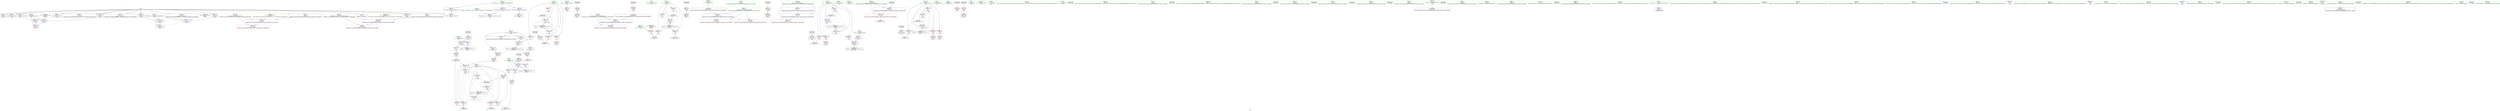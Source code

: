 digraph "SVFG" {
	label="SVFG";

	Node0x55c42bdc6a50 [shape=record,color=grey,label="{NodeID: 0\nNullPtr}"];
	Node0x55c42bdc6a50 -> Node0x55c42bde8120[style=solid];
	Node0x55c42bdc6a50 -> Node0x55c42bde8220[style=solid];
	Node0x55c42bdc6a50 -> Node0x55c42bde82f0[style=solid];
	Node0x55c42bdc6a50 -> Node0x55c42bde83c0[style=solid];
	Node0x55c42bdc6a50 -> Node0x55c42bde8490[style=solid];
	Node0x55c42bdc6a50 -> Node0x55c42bde8560[style=solid];
	Node0x55c42bdc6a50 -> Node0x55c42bde8630[style=solid];
	Node0x55c42bdc6a50 -> Node0x55c42bde8700[style=solid];
	Node0x55c42bdc6a50 -> Node0x55c42bde87d0[style=solid];
	Node0x55c42bdc6a50 -> Node0x55c42bde88a0[style=solid];
	Node0x55c42bdc6a50 -> Node0x55c42bde8970[style=solid];
	Node0x55c42bdc6a50 -> Node0x55c42bde8a40[style=solid];
	Node0x55c42bdc6a50 -> Node0x55c42bde8b10[style=solid];
	Node0x55c42bdc6a50 -> Node0x55c42bde8be0[style=solid];
	Node0x55c42bdc6a50 -> Node0x55c42bdedc40[style=solid];
	Node0x55c42bde64a0 [shape=record,color=red,label="{NodeID: 111\n190\<--13\n\<--c1\nmain\n}"];
	Node0x55c42bde64a0 -> Node0x55c42bde9870[style=solid];
	Node0x55c42bde4f70 [shape=record,color=green,label="{NodeID: 28\n56\<--57\nretval\<--retval_field_insensitive\nmain\n}"];
	Node0x55c42bde4f70 -> Node0x55c42bdedd40[style=solid];
	Node0x55c42bdefd70 [shape=record,color=black,label="{NodeID: 388\n113 = PHI()\n}"];
	Node0x55c42bdefd70 -> Node0x55c42bde8f80[style=solid];
	Node0x55c42bdecdb0 [shape=record,color=red,label="{NodeID: 139\n179\<--178\n\<--call39\nmain\n}"];
	Node0x55c42bdecdb0 -> Node0x55c42bde97a0[style=solid];
	Node0x55c42bde7840 [shape=record,color=green,label="{NodeID: 56\n314\<--315\n__lhs.addr\<--__lhs.addr_field_insensitive\n_ZStplIcSt11char_traitsIcESaIcEENSt7__cxx1112basic_stringIT_T0_T1_EES5_RKS8_\n}"];
	Node0x55c42bde7840 -> Node0x55c42bded290[style=solid];
	Node0x55c42bde7840 -> Node0x55c42bdeed80[style=solid];
	Node0x55c42bdee560 [shape=record,color=blue,label="{NodeID: 167\n13\<--162\nc1\<--conv28\nmain\n}"];
	Node0x55c42bdee560 -> Node0x55c42bde64a0[style=dashed];
	Node0x55c42bdee560 -> Node0x55c42be05690[style=dashed];
	Node0x55c42bde9050 [shape=record,color=black,label="{NodeID: 84\n121\<--120\nconv10\<--\nmain\n}"];
	Node0x55c42bde4cf0 [shape=record,color=green,label="{NodeID: 1\n7\<--1\n__dso_handle\<--dummyObj\nGlob }"];
	Node0x55c42bde6570 [shape=record,color=red,label="{NodeID: 112\n232\<--16\n\<--c2\nmain\n}"];
	Node0x55c42bde6570 -> Node0x55c42bde69d0[style=solid];
	Node0x55c42bde5000 [shape=record,color=green,label="{NodeID: 29\n58\<--59\nn\<--n_field_insensitive\nmain\n}"];
	Node0x55c42bde5000 -> Node0x55c42bde6710[style=solid];
	Node0x55c42bdefea0 [shape=record,color=black,label="{NodeID: 389\n122 = PHI()\n}"];
	Node0x55c42bdefea0 -> Node0x55c42bdecc10[style=solid];
	Node0x55c42bdece80 [shape=record,color=red,label="{NodeID: 140\n182\<--181\n\<--arrayidx41\nmain\n}"];
	Node0x55c42bdece80 -> Node0x55c42bdead40[style=solid];
	Node0x55c42bde7910 [shape=record,color=green,label="{NodeID: 57\n316\<--317\n__rhs.addr\<--__rhs.addr_field_insensitive\n_ZStplIcSt11char_traitsIcESaIcEENSt7__cxx1112basic_stringIT_T0_T1_EES5_RKS8_\n}"];
	Node0x55c42bde7910 -> Node0x55c42bded360[style=solid];
	Node0x55c42bde7910 -> Node0x55c42bded430[style=solid];
	Node0x55c42bde7910 -> Node0x55c42bdeee50[style=solid];
	Node0x55c42bdee630 [shape=record,color=blue,label="{NodeID: 168\n16\<--165\nc2\<--conv30\nmain\n}"];
	Node0x55c42bdee630 -> Node0x55c42bde6570[style=dashed];
	Node0x55c42bdee630 -> Node0x55c42bde6640[style=dashed];
	Node0x55c42bdee630 -> Node0x55c42be05b90[style=dashed];
	Node0x55c42bde9120 [shape=record,color=black,label="{NodeID: 85\n126\<--125\nidxprom\<--\nmain\n}"];
	Node0x55c42bdc5b60 [shape=record,color=green,label="{NodeID: 2\n14\<--1\n\<--dummyObj\nCan only get source location for instruction, argument, global var or function.}"];
	Node0x55c42bde6640 [shape=record,color=red,label="{NodeID: 113\n244\<--16\n\<--c2\nmain\n}"];
	Node0x55c42bde6640 -> Node0x55c42bde6aa0[style=solid];
	Node0x55c42bde5090 [shape=record,color=green,label="{NodeID: 30\n60\<--61\nic\<--ic_field_insensitive\nmain\n}"];
	Node0x55c42bde5090 -> Node0x55c42bdeba30[style=solid];
	Node0x55c42bde5090 -> Node0x55c42bdebb00[style=solid];
	Node0x55c42bde5090 -> Node0x55c42bdebbd0[style=solid];
	Node0x55c42bde5090 -> Node0x55c42bdede10[style=solid];
	Node0x55c42bde5090 -> Node0x55c42bdeecb0[style=solid];
	Node0x55c42bdeffa0 [shape=record,color=black,label="{NodeID: 390\n161 = PHI()\n}"];
	Node0x55c42bdeffa0 -> Node0x55c42bde9460[style=solid];
	Node0x55c42bdecf50 [shape=record,color=red,label="{NodeID: 141\n196\<--195\n\<--call46\nmain\n}"];
	Node0x55c42bdecf50 -> Node0x55c42bde6830[style=solid];
	Node0x55c42bde79e0 [shape=record,color=green,label="{NodeID: 58\n318\<--319\nnrvo\<--nrvo_field_insensitive\n_ZStplIcSt11char_traitsIcESaIcEENSt7__cxx1112basic_stringIT_T0_T1_EES5_RKS8_\n}"];
	Node0x55c42bde79e0 -> Node0x55c42bded500[style=solid];
	Node0x55c42bde79e0 -> Node0x55c42bdeef20[style=solid];
	Node0x55c42bde79e0 -> Node0x55c42bdef0c0[style=solid];
	Node0x55c42bdee700 [shape=record,color=blue,label="{NodeID: 169\n76\<--168\nx\<--\nmain\n}"];
	Node0x55c42bdee700 -> Node0x55c42bdec4c0[style=dashed];
	Node0x55c42bdee700 -> Node0x55c42bdec590[style=dashed];
	Node0x55c42bdee700 -> Node0x55c42bdec660[style=dashed];
	Node0x55c42bdee700 -> Node0x55c42bdec730[style=dashed];
	Node0x55c42bdee700 -> Node0x55c42bdec800[style=dashed];
	Node0x55c42bdee700 -> Node0x55c42bdee8a0[style=dashed];
	Node0x55c42bdee700 -> Node0x55c42bdeebe0[style=dashed];
	Node0x55c42bdee700 -> Node0x55c42be077a0[style=dashed];
	Node0x55c42bde91f0 [shape=record,color=black,label="{NodeID: 86\n145\<--144\nconv16\<--call15\nmain\n}"];
	Node0x55c42bde91f0 -> Node0x55c42bdeaec0[style=solid];
	Node0x55c42bdc6e70 [shape=record,color=green,label="{NodeID: 3\n18\<--1\n_ZSt3cin\<--dummyObj\nGlob }"];
	Node0x55c42bde6710 [shape=record,color=red,label="{NodeID: 114\n91\<--58\n\<--n\nmain\n}"];
	Node0x55c42bde6710 -> Node0x55c42bdeabc0[style=solid];
	Node0x55c42bde5160 [shape=record,color=green,label="{NodeID: 31\n62\<--63\ns\<--s_field_insensitive\nmain\n}"];
	Node0x55c42bdf00a0 [shape=record,color=black,label="{NodeID: 391\n164 = PHI()\n}"];
	Node0x55c42bdf00a0 -> Node0x55c42bde9530[style=solid];
	Node0x55c42bded020 [shape=record,color=red,label="{NodeID: 142\n199\<--198\n\<--arrayidx48\nmain\n}"];
	Node0x55c42bded020 -> Node0x55c42bde6900[style=solid];
	Node0x55c42bde7ab0 [shape=record,color=green,label="{NodeID: 59\n320\<--321\n__len\<--__len_field_insensitive\n_ZStplIcSt11char_traitsIcESaIcEENSt7__cxx1112basic_stringIT_T0_T1_EES5_RKS8_\n}"];
	Node0x55c42bde7ab0 -> Node0x55c42bded5d0[style=solid];
	Node0x55c42bde7ab0 -> Node0x55c42bdeeff0[style=solid];
	Node0x55c42bdee7d0 [shape=record,color=blue,label="{NodeID: 170\n78\<--14\ni31\<--\nmain\n}"];
	Node0x55c42bdee7d0 -> Node0x55c42bdec8d0[style=dashed];
	Node0x55c42bdee7d0 -> Node0x55c42bdec9a0[style=dashed];
	Node0x55c42bdee7d0 -> Node0x55c42bdeca70[style=dashed];
	Node0x55c42bdee7d0 -> Node0x55c42bdecb40[style=dashed];
	Node0x55c42bdee7d0 -> Node0x55c42bdee970[style=dashed];
	Node0x55c42bdee7d0 -> Node0x55c42be07890[style=dashed];
	Node0x55c42bde92c0 [shape=record,color=black,label="{NodeID: 87\n150\<--149\nconv19\<--\nmain\n}"];
	Node0x55c42bdc9980 [shape=record,color=green,label="{NodeID: 4\n19\<--1\n_ZSt4cout\<--dummyObj\nGlob }"];
	Node0x55c42bdeba30 [shape=record,color=red,label="{NodeID: 115\n90\<--60\n\<--ic\nmain\n}"];
	Node0x55c42bdeba30 -> Node0x55c42bdeabc0[style=solid];
	Node0x55c42bde5230 [shape=record,color=green,label="{NodeID: 32\n64\<--65\ns1\<--s1_field_insensitive\nmain\n}"];
	Node0x55c42bdf01a0 [shape=record,color=black,label="{NodeID: 392\n172 = PHI()\n}"];
	Node0x55c42bdf01a0 -> Node0x55c42bde9600[style=solid];
	Node0x55c42bded0f0 [shape=record,color=red,label="{NodeID: 143\n213\<--212\n\<--call56\nmain\n}"];
	Node0x55c42bde7b80 [shape=record,color=green,label="{NodeID: 60\n322\<--323\nexn.slot\<--exn.slot_field_insensitive\n_ZStplIcSt11char_traitsIcESaIcEENSt7__cxx1112basic_stringIT_T0_T1_EES5_RKS8_\n}"];
	Node0x55c42bde7b80 -> Node0x55c42bded6a0[style=solid];
	Node0x55c42bde7b80 -> Node0x55c42bdef190[style=solid];
	Node0x55c42bdee8a0 [shape=record,color=blue,label="{NodeID: 171\n76\<--201\nx\<--add\nmain\n}"];
	Node0x55c42bdee8a0 -> Node0x55c42bdec4c0[style=dashed];
	Node0x55c42bdee8a0 -> Node0x55c42bdec590[style=dashed];
	Node0x55c42bdee8a0 -> Node0x55c42bdec660[style=dashed];
	Node0x55c42bdee8a0 -> Node0x55c42bdec730[style=dashed];
	Node0x55c42bdee8a0 -> Node0x55c42bdec800[style=dashed];
	Node0x55c42bdee8a0 -> Node0x55c42bdee8a0[style=dashed];
	Node0x55c42bdee8a0 -> Node0x55c42bdeebe0[style=dashed];
	Node0x55c42bdee8a0 -> Node0x55c42be077a0[style=dashed];
	Node0x55c42bde9390 [shape=record,color=black,label="{NodeID: 88\n153\<--152\nidxprom22\<--\nmain\n}"];
	Node0x55c42bdc9a10 [shape=record,color=green,label="{NodeID: 5\n20\<--1\n.str\<--dummyObj\nGlob }"];
	Node0x55c42bdebb00 [shape=record,color=red,label="{NodeID: 116\n254\<--60\n\<--ic\nmain\n}"];
	Node0x55c42bdebb00 -> Node0x55c42bdf5760[style=solid];
	Node0x55c42bde5300 [shape=record,color=green,label="{NodeID: 33\n66\<--67\ns2\<--s2_field_insensitive\nmain\n}"];
	Node0x55c42bdf02a0 [shape=record,color=black,label="{NodeID: 393\n178 = PHI()\n}"];
	Node0x55c42bdf02a0 -> Node0x55c42bdecdb0[style=solid];
	Node0x55c42bded1c0 [shape=record,color=red,label="{NodeID: 144\n236\<--235\n\<--call65\nmain\n|{<s0>25}}"];
	Node0x55c42bded1c0:s0 -> Node0x55c42bdf1200[style=solid,color=red];
	Node0x55c42bde7c50 [shape=record,color=green,label="{NodeID: 61\n324\<--325\nehselector.slot\<--ehselector.slot_field_insensitive\n_ZStplIcSt11char_traitsIcESaIcEENSt7__cxx1112basic_stringIT_T0_T1_EES5_RKS8_\n}"];
	Node0x55c42bde7c50 -> Node0x55c42bded770[style=solid];
	Node0x55c42bde7c50 -> Node0x55c42bdef260[style=solid];
	Node0x55c42bdee970 [shape=record,color=blue,label="{NodeID: 172\n78\<--205\ni31\<--inc51\nmain\n}"];
	Node0x55c42bdee970 -> Node0x55c42bdec8d0[style=dashed];
	Node0x55c42bdee970 -> Node0x55c42bdec9a0[style=dashed];
	Node0x55c42bdee970 -> Node0x55c42bdeca70[style=dashed];
	Node0x55c42bdee970 -> Node0x55c42bdecb40[style=dashed];
	Node0x55c42bdee970 -> Node0x55c42bdee970[style=dashed];
	Node0x55c42bdee970 -> Node0x55c42be07890[style=dashed];
	Node0x55c42bde9460 [shape=record,color=black,label="{NodeID: 89\n162\<--161\nconv28\<--call27\nmain\n}"];
	Node0x55c42bde9460 -> Node0x55c42bdee560[style=solid];
	Node0x55c42bdc7170 [shape=record,color=green,label="{NodeID: 6\n22\<--1\n.str.1\<--dummyObj\nGlob }"];
	Node0x55c42bdebbd0 [shape=record,color=red,label="{NodeID: 117\n271\<--60\n\<--ic\nmain\n}"];
	Node0x55c42bdebbd0 -> Node0x55c42bdf61e0[style=solid];
	Node0x55c42bde53d0 [shape=record,color=green,label="{NodeID: 34\n68\<--69\nexn.slot\<--exn.slot_field_insensitive\nmain\n}"];
	Node0x55c42bde53d0 -> Node0x55c42bdebca0[style=solid];
	Node0x55c42bde53d0 -> Node0x55c42bdee150[style=solid];
	Node0x55c42bde53d0 -> Node0x55c42bdeea40[style=solid];
	Node0x55c42bdf03a0 [shape=record,color=black,label="{NodeID: 394\n235 = PHI()\n}"];
	Node0x55c42bdf03a0 -> Node0x55c42bded1c0[style=solid];
	Node0x55c42bded290 [shape=record,color=red,label="{NodeID: 145\n339\<--314\n\<--__lhs.addr\n_ZStplIcSt11char_traitsIcESaIcEENSt7__cxx1112basic_stringIT_T0_T1_EES5_RKS8_\n}"];
	Node0x55c42bde7d20 [shape=record,color=green,label="{NodeID: 62\n337\<--338\n_ZNSt7__cxx1112basic_stringIcSt11char_traitsIcESaIcEE7reserveEm\<--_ZNSt7__cxx1112basic_stringIcSt11char_traitsIcESaIcEE7reserveEm_field_insensitive\n}"];
	Node0x55c42bdeea40 [shape=record,color=blue,label="{NodeID: 173\n68\<--219\nexn.slot\<--\nmain\n}"];
	Node0x55c42bdeea40 -> Node0x55c42bdebca0[style=dashed];
	Node0x55c42bde9530 [shape=record,color=black,label="{NodeID: 90\n165\<--164\nconv30\<--call29\nmain\n}"];
	Node0x55c42bde9530 -> Node0x55c42bdee630[style=solid];
	Node0x55c42bdc7200 [shape=record,color=green,label="{NodeID: 7\n24\<--1\n.str.2\<--dummyObj\nGlob }"];
	Node0x55c42bdebca0 [shape=record,color=red,label="{NodeID: 118\n280\<--68\nexn\<--exn.slot\nmain\n}"];
	Node0x55c42bde54a0 [shape=record,color=green,label="{NodeID: 35\n70\<--71\nehselector.slot\<--ehselector.slot_field_insensitive\nmain\n}"];
	Node0x55c42bde54a0 -> Node0x55c42bdebd70[style=solid];
	Node0x55c42bde54a0 -> Node0x55c42bdee220[style=solid];
	Node0x55c42bde54a0 -> Node0x55c42bdeeb10[style=solid];
	Node0x55c42bdf04a0 [shape=record,color=black,label="{NodeID: 395\n240 = PHI()\n}"];
	Node0x55c42bded360 [shape=record,color=red,label="{NodeID: 146\n330\<--316\n\<--__rhs.addr\n_ZStplIcSt11char_traitsIcESaIcEENSt7__cxx1112basic_stringIT_T0_T1_EES5_RKS8_\n}"];
	Node0x55c42bde7e20 [shape=record,color=green,label="{NodeID: 63\n341\<--342\n_ZNSt7__cxx1112basic_stringIcSt11char_traitsIcESaIcEE6appendEmc\<--_ZNSt7__cxx1112basic_stringIcSt11char_traitsIcESaIcEE6appendEmc_field_insensitive\n}"];
	Node0x55c42bdeeb10 [shape=record,color=blue,label="{NodeID: 174\n70\<--221\nehselector.slot\<--\nmain\n}"];
	Node0x55c42bdeeb10 -> Node0x55c42bdebd70[style=dashed];
	Node0x55c42bde9600 [shape=record,color=black,label="{NodeID: 91\n173\<--172\nconv34\<--call33\nmain\n}"];
	Node0x55c42bde9600 -> Node0x55c42bdeb040[style=solid];
	Node0x55c42bdc7290 [shape=record,color=green,label="{NodeID: 8\n27\<--1\n\<--dummyObj\nCan only get source location for instruction, argument, global var or function.}"];
	Node0x55c42bdebd70 [shape=record,color=red,label="{NodeID: 119\n281\<--70\nsel\<--ehselector.slot\nmain\n}"];
	Node0x55c42bde5570 [shape=record,color=green,label="{NodeID: 36\n72\<--73\ni\<--i_field_insensitive\nmain\n}"];
	Node0x55c42bde5570 -> Node0x55c42bdebe40[style=solid];
	Node0x55c42bde5570 -> Node0x55c42bdebf10[style=solid];
	Node0x55c42bde5570 -> Node0x55c42bdebfe0[style=solid];
	Node0x55c42bde5570 -> Node0x55c42bdec0b0[style=solid];
	Node0x55c42bde5570 -> Node0x55c42bdedee0[style=solid];
	Node0x55c42bde5570 -> Node0x55c42bdee080[style=solid];
	Node0x55c42bdf0570 [shape=record,color=black,label="{NodeID: 396\n251 = PHI()\n}"];
	Node0x55c42bded430 [shape=record,color=red,label="{NodeID: 147\n343\<--316\n\<--__rhs.addr\n_ZStplIcSt11char_traitsIcESaIcEENSt7__cxx1112basic_stringIT_T0_T1_EES5_RKS8_\n}"];
	Node0x55c42bde7f20 [shape=record,color=green,label="{NodeID: 64\n345\<--346\n_ZNSt7__cxx1112basic_stringIcSt11char_traitsIcESaIcEE6appendERKS4_\<--_ZNSt7__cxx1112basic_stringIcSt11char_traitsIcESaIcEE6appendERKS4__field_insensitive\n}"];
	Node0x55c42bdeebe0 [shape=record,color=blue,label="{NodeID: 175\n76\<--247\nx\<--div\nmain\n}"];
	Node0x55c42bdeebe0 -> Node0x55c42bdec660[style=dashed];
	Node0x55c42bdeebe0 -> Node0x55c42bdec730[style=dashed];
	Node0x55c42bdeebe0 -> Node0x55c42bdec800[style=dashed];
	Node0x55c42bdeebe0 -> Node0x55c42bdeebe0[style=dashed];
	Node0x55c42bdeebe0 -> Node0x55c42be077a0[style=dashed];
	Node0x55c42bde96d0 [shape=record,color=black,label="{NodeID: 92\n177\<--176\nconv37\<--\nmain\n}"];
	Node0x55c42bdc9b70 [shape=record,color=green,label="{NodeID: 9\n95\<--1\n\<--dummyObj\nCan only get source location for instruction, argument, global var or function.}"];
	Node0x55c42bdebe40 [shape=record,color=red,label="{NodeID: 120\n112\<--72\n\<--i\nmain\n}"];
	Node0x55c42bdebe40 -> Node0x55c42bdeb1c0[style=solid];
	Node0x55c42bde5640 [shape=record,color=green,label="{NodeID: 37\n74\<--75\ni13\<--i13_field_insensitive\nmain\n}"];
	Node0x55c42bde5640 -> Node0x55c42bdec180[style=solid];
	Node0x55c42bde5640 -> Node0x55c42bdec250[style=solid];
	Node0x55c42bde5640 -> Node0x55c42bdec320[style=solid];
	Node0x55c42bde5640 -> Node0x55c42bdec3f0[style=solid];
	Node0x55c42bde5640 -> Node0x55c42bdee2f0[style=solid];
	Node0x55c42bde5640 -> Node0x55c42bdee490[style=solid];
	Node0x55c42bdf06a0 [shape=record,color=black,label="{NodeID: 397\n256 = PHI()\n}"];
	Node0x55c42bded500 [shape=record,color=red,label="{NodeID: 148\n349\<--318\nnrvo.val\<--nrvo\n_ZStplIcSt11char_traitsIcESaIcEENSt7__cxx1112basic_stringIT_T0_T1_EES5_RKS8_\n}"];
	Node0x55c42bde8020 [shape=record,color=green,label="{NodeID: 65\n28\<--390\n_GLOBAL__sub_I_ilyakor_0_1.cpp\<--_GLOBAL__sub_I_ilyakor_0_1.cpp_field_insensitive\n}"];
	Node0x55c42bde8020 -> Node0x55c42bdedb40[style=solid];
	Node0x55c42bdeecb0 [shape=record,color=blue,label="{NodeID: 176\n60\<--272\nic\<--inc83\nmain\n}"];
	Node0x55c42bdeecb0 -> Node0x55c42be06090[style=dashed];
	Node0x55c42bde97a0 [shape=record,color=black,label="{NodeID: 93\n180\<--179\nidxprom40\<--\nmain\n}"];
	Node0x55c42bdc9c00 [shape=record,color=green,label="{NodeID: 10\n96\<--1\n\<--dummyObj\nCan only get source location for instruction, argument, global var or function.}"];
	Node0x55c42bdebf10 [shape=record,color=red,label="{NodeID: 121\n119\<--72\n\<--i\nmain\n}"];
	Node0x55c42bdebf10 -> Node0x55c42bdedfb0[style=solid];
	Node0x55c42bde5710 [shape=record,color=green,label="{NodeID: 38\n76\<--77\nx\<--x_field_insensitive\nmain\n}"];
	Node0x55c42bde5710 -> Node0x55c42bdec4c0[style=solid];
	Node0x55c42bde5710 -> Node0x55c42bdec590[style=solid];
	Node0x55c42bde5710 -> Node0x55c42bdec660[style=solid];
	Node0x55c42bde5710 -> Node0x55c42bdec730[style=solid];
	Node0x55c42bde5710 -> Node0x55c42bdec800[style=solid];
	Node0x55c42bde5710 -> Node0x55c42bdee700[style=solid];
	Node0x55c42bde5710 -> Node0x55c42bdee8a0[style=solid];
	Node0x55c42bde5710 -> Node0x55c42bdeebe0[style=solid];
	Node0x55c42bdf07a0 [shape=record,color=black,label="{NodeID: 398\n260 = PHI()\n}"];
	Node0x55c42bded5d0 [shape=record,color=red,label="{NodeID: 149\n333\<--320\n\<--__len\n_ZStplIcSt11char_traitsIcESaIcEENSt7__cxx1112basic_stringIT_T0_T1_EES5_RKS8_\n}"];
	Node0x55c42bded5d0 -> Node0x55c42bdf6060[style=solid];
	Node0x55c42bde8120 [shape=record,color=black,label="{NodeID: 66\n2\<--3\ndummyVal\<--dummyVal\n}"];
	Node0x55c42be0c670 [shape=record,color=yellow,style=double,label="{NodeID: 343\n8V_1 = ENCHI(MR_8V_0)\npts\{59 \}\nFun[main]}"];
	Node0x55c42be0c670 -> Node0x55c42bde6710[style=dashed];
	Node0x55c42bdeed80 [shape=record,color=blue,label="{NodeID: 177\n314\<--312\n__lhs.addr\<--__lhs\n_ZStplIcSt11char_traitsIcESaIcEENSt7__cxx1112basic_stringIT_T0_T1_EES5_RKS8_\n}"];
	Node0x55c42bdeed80 -> Node0x55c42bded290[style=dashed];
	Node0x55c42bde9870 [shape=record,color=black,label="{NodeID: 94\n191\<--190\nconv43\<--\nmain\n}"];
	Node0x55c42bde9870 -> Node0x55c42bdf5d60[style=solid];
	Node0x55c42bdc9c90 [shape=record,color=green,label="{NodeID: 11\n97\<--1\n\<--dummyObj\nCan only get source location for instruction, argument, global var or function.}"];
	Node0x55c42bdf55e0 [shape=record,color=grey,label="{NodeID: 288\n247 = Binary(246, 245, )\n}"];
	Node0x55c42bdf55e0 -> Node0x55c42bdeebe0[style=solid];
	Node0x55c42bdebfe0 [shape=record,color=red,label="{NodeID: 122\n120\<--72\n\<--i\nmain\n}"];
	Node0x55c42bdebfe0 -> Node0x55c42bde9050[style=solid];
	Node0x55c42bde57e0 [shape=record,color=green,label="{NodeID: 39\n78\<--79\ni31\<--i31_field_insensitive\nmain\n}"];
	Node0x55c42bde57e0 -> Node0x55c42bdec8d0[style=solid];
	Node0x55c42bde57e0 -> Node0x55c42bdec9a0[style=solid];
	Node0x55c42bde57e0 -> Node0x55c42bdeca70[style=solid];
	Node0x55c42bde57e0 -> Node0x55c42bdecb40[style=solid];
	Node0x55c42bde57e0 -> Node0x55c42bdee7d0[style=solid];
	Node0x55c42bde57e0 -> Node0x55c42bdee970[style=solid];
	Node0x55c42bdf08a0 [shape=record,color=black,label="{NodeID: 399\n261 = PHI()\n}"];
	Node0x55c42bded6a0 [shape=record,color=red,label="{NodeID: 150\n361\<--322\nexn\<--exn.slot\n_ZStplIcSt11char_traitsIcESaIcEENSt7__cxx1112basic_stringIT_T0_T1_EES5_RKS8_\n}"];
	Node0x55c42bde8220 [shape=record,color=black,label="{NodeID: 67\n135\<--3\n\<--dummyVal\nmain\n}"];
	Node0x55c42bdeee50 [shape=record,color=blue,label="{NodeID: 178\n316\<--313\n__rhs.addr\<--__rhs\n_ZStplIcSt11char_traitsIcESaIcEENSt7__cxx1112basic_stringIT_T0_T1_EES5_RKS8_\n}"];
	Node0x55c42bdeee50 -> Node0x55c42bded360[style=dashed];
	Node0x55c42bdeee50 -> Node0x55c42bded430[style=dashed];
	Node0x55c42bde9940 [shape=record,color=black,label="{NodeID: 95\n194\<--193\nconv44\<--\nmain\n}"];
	Node0x55c42bdc8530 [shape=record,color=green,label="{NodeID: 12\n132\<--1\n\<--dummyObj\nCan only get source location for instruction, argument, global var or function.}"];
	Node0x55c42bdf5760 [shape=record,color=grey,label="{NodeID: 289\n255 = Binary(254, 132, )\n}"];
	Node0x55c42bdec0b0 [shape=record,color=red,label="{NodeID: 123\n130\<--72\n\<--i\nmain\n}"];
	Node0x55c42bdec0b0 -> Node0x55c42bdf5ee0[style=solid];
	Node0x55c42bde58b0 [shape=record,color=green,label="{NodeID: 40\n80\<--81\nss\<--ss_field_insensitive\nmain\n|{<s0>25}}"];
	Node0x55c42bde58b0:s0 -> Node0x55c42bdf12d0[style=solid,color=red];
	Node0x55c42bdf09a0 [shape=record,color=black,label="{NodeID: 400\n265 = PHI()\n}"];
	Node0x55c42bded770 [shape=record,color=red,label="{NodeID: 151\n362\<--324\nsel\<--ehselector.slot\n_ZStplIcSt11char_traitsIcESaIcEENSt7__cxx1112basic_stringIT_T0_T1_EES5_RKS8_\n}"];
	Node0x55c42bde82f0 [shape=record,color=black,label="{NodeID: 68\n136\<--3\n\<--dummyVal\nmain\n}"];
	Node0x55c42bde82f0 -> Node0x55c42bdee150[style=solid];
	Node0x55c42be0c830 [shape=record,color=yellow,style=double,label="{NodeID: 345\n12V_1 = ENCHI(MR_12V_0)\npts\{69 \}\nFun[main]}"];
	Node0x55c42be0c830 -> Node0x55c42bdee150[style=dashed];
	Node0x55c42be0c830 -> Node0x55c42bdeea40[style=dashed];
	Node0x55c42bdeef20 [shape=record,color=blue,label="{NodeID: 179\n318\<--97\nnrvo\<--\n_ZStplIcSt11char_traitsIcESaIcEENSt7__cxx1112basic_stringIT_T0_T1_EES5_RKS8_\n}"];
	Node0x55c42bdeef20 -> Node0x55c42bdef0c0[style=dashed];
	Node0x55c42bde6830 [shape=record,color=black,label="{NodeID: 96\n197\<--196\nidxprom47\<--\nmain\n}"];
	Node0x55c42bdc85c0 [shape=record,color=green,label="{NodeID: 13\n168\<--1\n\<--dummyObj\nCan only get source location for instruction, argument, global var or function.}"];
	Node0x55c42bdf58e0 [shape=record,color=grey,label="{NodeID: 290\n201 = Binary(192, 200, )\n}"];
	Node0x55c42bdf58e0 -> Node0x55c42bdee8a0[style=solid];
	Node0x55c42bdec180 [shape=record,color=red,label="{NodeID: 124\n143\<--74\n\<--i13\nmain\n}"];
	Node0x55c42bdec180 -> Node0x55c42bdeaec0[style=solid];
	Node0x55c42bde5980 [shape=record,color=green,label="{NodeID: 41\n82\<--83\nref.tmp\<--ref.tmp_field_insensitive\nmain\n|{<s0>25}}"];
	Node0x55c42bde5980:s0 -> Node0x55c42bdf0d70[style=solid,color=red];
	Node0x55c42bdf0a70 [shape=record,color=black,label="{NodeID: 401\n340 = PHI()\n}"];
	Node0x55c42bded840 [shape=record,color=blue,label="{NodeID: 152\n13\<--14\nc1\<--\nGlob }"];
	Node0x55c42bded840 -> Node0x55c42be05690[style=dashed];
	Node0x55c42bde83c0 [shape=record,color=black,label="{NodeID: 69\n138\<--3\n\<--dummyVal\nmain\n}"];
	Node0x55c42bde83c0 -> Node0x55c42bdee220[style=solid];
	Node0x55c42be0c910 [shape=record,color=yellow,style=double,label="{NodeID: 346\n14V_1 = ENCHI(MR_14V_0)\npts\{71 \}\nFun[main]}"];
	Node0x55c42be0c910 -> Node0x55c42bdee220[style=dashed];
	Node0x55c42be0c910 -> Node0x55c42bdeeb10[style=dashed];
	Node0x55c42bdeeff0 [shape=record,color=blue,label="{NodeID: 180\n320\<--331\n__len\<--call\n_ZStplIcSt11char_traitsIcESaIcEENSt7__cxx1112basic_stringIT_T0_T1_EES5_RKS8_\n}"];
	Node0x55c42bdeeff0 -> Node0x55c42bded5d0[style=dashed];
	Node0x55c42bde6900 [shape=record,color=black,label="{NodeID: 97\n200\<--199\nconv49\<--\nmain\n}"];
	Node0x55c42bde6900 -> Node0x55c42bdf58e0[style=solid];
	Node0x55c42bdc8650 [shape=record,color=green,label="{NodeID: 14\n184\<--1\n\<--dummyObj\nCan only get source location for instruction, argument, global var or function.}"];
	Node0x55c42bdf5a60 [shape=record,color=grey,label="{NodeID: 291\n234 = Binary(231, 233, )\n}"];
	Node0x55c42bdec250 [shape=record,color=red,label="{NodeID: 125\n148\<--74\n\<--i13\nmain\n}"];
	Node0x55c42bdec250 -> Node0x55c42bdee3c0[style=solid];
	Node0x55c42bde5a50 [shape=record,color=green,label="{NodeID: 42\n86\<--87\n_ZNSirsERi\<--_ZNSirsERi_field_insensitive\n}"];
	Node0x55c42bdf0b40 [shape=record,color=black,label="{NodeID: 402\n331 = PHI()\n}"];
	Node0x55c42bdf0b40 -> Node0x55c42bdeeff0[style=solid];
	Node0x55c42bded940 [shape=record,color=blue,label="{NodeID: 153\n16\<--14\nc2\<--\nGlob }"];
	Node0x55c42bded940 -> Node0x55c42be05b90[style=dashed];
	Node0x55c42bde8490 [shape=record,color=black,label="{NodeID: 70\n218\<--3\n\<--dummyVal\nmain\n}"];
	Node0x55c42bdef0c0 [shape=record,color=blue,label="{NodeID: 181\n318\<--348\nnrvo\<--\n_ZStplIcSt11char_traitsIcESaIcEENSt7__cxx1112basic_stringIT_T0_T1_EES5_RKS8_\n}"];
	Node0x55c42bdef0c0 -> Node0x55c42bded500[style=dashed];
	Node0x55c42bde69d0 [shape=record,color=black,label="{NodeID: 98\n233\<--232\nconv63\<--\nmain\n}"];
	Node0x55c42bde69d0 -> Node0x55c42bdf5a60[style=solid];
	Node0x55c42bdc8720 [shape=record,color=green,label="{NodeID: 15\n335\<--1\n\<--dummyObj\nCan only get source location for instruction, argument, global var or function.}"];
	Node0x55c42bdf5be0 [shape=record,color=grey,label="{NodeID: 292\n205 = Binary(204, 132, )\n}"];
	Node0x55c42bdf5be0 -> Node0x55c42bdee970[style=solid];
	Node0x55c42bdec320 [shape=record,color=red,label="{NodeID: 126\n149\<--74\n\<--i13\nmain\n}"];
	Node0x55c42bdec320 -> Node0x55c42bde92c0[style=solid];
	Node0x55c42bde5b20 [shape=record,color=green,label="{NodeID: 43\n98\<--99\nllvm.memset.p0i8.i64\<--llvm.memset.p0i8.i64_field_insensitive\n}"];
	Node0x55c42bdf0ca0 [shape=record,color=black,label="{NodeID: 403\n344 = PHI()\n}"];
	Node0x55c42bdeda40 [shape=record,color=blue,label="{NodeID: 154\n394\<--27\nllvm.global_ctors_0\<--\nGlob }"];
	Node0x55c42bde8560 [shape=record,color=black,label="{NodeID: 71\n219\<--3\n\<--dummyVal\nmain\n}"];
	Node0x55c42bde8560 -> Node0x55c42bdeea40[style=solid];
	Node0x55c42bdef190 [shape=record,color=blue,label="{NodeID: 182\n322\<--352\nexn.slot\<--\n_ZStplIcSt11char_traitsIcESaIcEENSt7__cxx1112basic_stringIT_T0_T1_EES5_RKS8_\n}"];
	Node0x55c42bdef190 -> Node0x55c42bded6a0[style=dashed];
	Node0x55c42bde6aa0 [shape=record,color=black,label="{NodeID: 99\n245\<--244\nconv68\<--\nmain\n}"];
	Node0x55c42bde6aa0 -> Node0x55c42bdf55e0[style=solid];
	Node0x55c42bdc81b0 [shape=record,color=green,label="{NodeID: 16\n348\<--1\n\<--dummyObj\nCan only get source location for instruction, argument, global var or function.}"];
	Node0x55c42bdf5d60 [shape=record,color=grey,label="{NodeID: 293\n192 = Binary(189, 191, )\n}"];
	Node0x55c42bdf5d60 -> Node0x55c42bdf58e0[style=solid];
	Node0x55c42bdec3f0 [shape=record,color=red,label="{NodeID: 127\n157\<--74\n\<--i13\nmain\n}"];
	Node0x55c42bdec3f0 -> Node0x55c42bdf6360[style=solid];
	Node0x55c42bde5c20 [shape=record,color=green,label="{NodeID: 44\n101\<--102\n_ZNSt7__cxx1112basic_stringIcSt11char_traitsIcESaIcEEC1Ev\<--_ZNSt7__cxx1112basic_stringIcSt11char_traitsIcESaIcEEC1Ev_field_insensitive\n}"];
	Node0x55c42bdf0d70 [shape=record,color=black,label="{NodeID: 404\n311 = PHI(82, )\n0th arg _ZStplIcSt11char_traitsIcESaIcEENSt7__cxx1112basic_stringIT_T0_T1_EES5_RKS8_ }"];
	Node0x55c42be05690 [shape=record,color=black,label="{NodeID: 321\nMR_2V_2 = PHI(MR_2V_3, MR_2V_1, )\npts\{15 \}\n}"];
	Node0x55c42be05690 -> Node0x55c42bdee560[style=dashed];
	Node0x55c42bdedb40 [shape=record,color=blue,label="{NodeID: 155\n395\<--28\nllvm.global_ctors_1\<--_GLOBAL__sub_I_ilyakor_0_1.cpp\nGlob }"];
	Node0x55c42bde8630 [shape=record,color=black,label="{NodeID: 72\n221\<--3\n\<--dummyVal\nmain\n}"];
	Node0x55c42bde8630 -> Node0x55c42bdeeb10[style=solid];
	Node0x55c42bdef260 [shape=record,color=blue,label="{NodeID: 183\n324\<--354\nehselector.slot\<--\n_ZStplIcSt11char_traitsIcESaIcEENSt7__cxx1112basic_stringIT_T0_T1_EES5_RKS8_\n}"];
	Node0x55c42bdef260 -> Node0x55c42bded770[style=dashed];
	Node0x55c42bde6b70 [shape=record,color=purple,label="{NodeID: 100\n37\<--4\n\<--_ZStL8__ioinit\n__cxx_global_var_init\n}"];
	Node0x55c42bdc8280 [shape=record,color=green,label="{NodeID: 17\n4\<--6\n_ZStL8__ioinit\<--_ZStL8__ioinit_field_insensitive\nGlob }"];
	Node0x55c42bdc8280 -> Node0x55c42bde6b70[style=solid];
	Node0x55c42bdf5ee0 [shape=record,color=grey,label="{NodeID: 294\n131 = Binary(130, 132, )\n}"];
	Node0x55c42bdf5ee0 -> Node0x55c42bdee080[style=solid];
	Node0x55c42bdec4c0 [shape=record,color=red,label="{NodeID: 128\n189\<--76\n\<--x\nmain\n}"];
	Node0x55c42bdec4c0 -> Node0x55c42bdf5d60[style=solid];
	Node0x55c42bde5d20 [shape=record,color=green,label="{NodeID: 45\n106\<--107\n_ZStrsIcSt11char_traitsIcESaIcEERSt13basic_istreamIT_T0_ES7_RNSt7__cxx1112basic_stringIS4_S5_T1_EE\<--_ZStrsIcSt11char_traitsIcESaIcEERSt13basic_istreamIT_T0_ES7_RNSt7__cxx1112basic_stringIS4_S5_T1_EE_field_insensitive\n}"];
	Node0x55c42bdf1200 [shape=record,color=black,label="{NodeID: 405\n312 = PHI(236, )\n1st arg _ZStplIcSt11char_traitsIcESaIcEENSt7__cxx1112basic_stringIT_T0_T1_EES5_RKS8_ }"];
	Node0x55c42bdf1200 -> Node0x55c42bdeed80[style=solid];
	Node0x55c42be05b90 [shape=record,color=black,label="{NodeID: 322\nMR_4V_2 = PHI(MR_4V_3, MR_4V_1, )\npts\{17 \}\n}"];
	Node0x55c42be05b90 -> Node0x55c42bdee630[style=dashed];
	Node0x55c42bdedc40 [shape=record,color=blue, style = dotted,label="{NodeID: 156\n396\<--3\nllvm.global_ctors_2\<--dummyVal\nGlob }"];
	Node0x55c42bde8700 [shape=record,color=black,label="{NodeID: 73\n282\<--3\nlpad.val\<--dummyVal\nmain\n}"];
	Node0x55c42bde6c40 [shape=record,color=purple,label="{NodeID: 101\n127\<--8\narrayidx\<--num1\nmain\n}"];
	Node0x55c42bde6c40 -> Node0x55c42bdedfb0[style=solid];
	Node0x55c42bdc8350 [shape=record,color=green,label="{NodeID: 18\n8\<--10\nnum1\<--num1_field_insensitive\nGlob }"];
	Node0x55c42bdc8350 -> Node0x55c42bde8cb0[style=solid];
	Node0x55c42bdc8350 -> Node0x55c42bde6c40[style=solid];
	Node0x55c42bdc8350 -> Node0x55c42bde6d10[style=solid];
	Node0x55c42bdc8350 -> Node0x55c42bde6de0[style=solid];
	Node0x55c42be1b340 [shape=record,color=black,label="{NodeID: 378\n85 = PHI()\n}"];
	Node0x55c42bdf6060 [shape=record,color=grey,label="{NodeID: 295\n334 = Binary(333, 335, )\n}"];
	Node0x55c42bdec590 [shape=record,color=red,label="{NodeID: 129\n209\<--76\n\<--x\nmain\n}"];
	Node0x55c42bdec590 -> Node0x55c42bdeaa40[style=solid];
	Node0x55c42bde5e20 [shape=record,color=green,label="{NodeID: 46\n114\<--115\n_ZNKSt7__cxx1112basic_stringIcSt11char_traitsIcESaIcEE4sizeEv\<--_ZNKSt7__cxx1112basic_stringIcSt11char_traitsIcESaIcEE4sizeEv_field_insensitive\n}"];
	Node0x55c42bdf12d0 [shape=record,color=black,label="{NodeID: 406\n313 = PHI(80, )\n2nd arg _ZStplIcSt11char_traitsIcESaIcEENSt7__cxx1112basic_stringIT_T0_T1_EES5_RKS8_ }"];
	Node0x55c42bdf12d0 -> Node0x55c42bdeee50[style=solid];
	Node0x55c42be06090 [shape=record,color=black,label="{NodeID: 323\nMR_10V_3 = PHI(MR_10V_4, MR_10V_2, )\npts\{61 \}\n}"];
	Node0x55c42be06090 -> Node0x55c42bdeba30[style=dashed];
	Node0x55c42be06090 -> Node0x55c42bdebb00[style=dashed];
	Node0x55c42be06090 -> Node0x55c42bdebbd0[style=dashed];
	Node0x55c42be06090 -> Node0x55c42bdeecb0[style=dashed];
	Node0x55c42bdedd40 [shape=record,color=blue,label="{NodeID: 157\n56\<--14\nretval\<--\nmain\n}"];
	Node0x55c42bde87d0 [shape=record,color=black,label="{NodeID: 74\n283\<--3\nlpad.val85\<--dummyVal\nmain\n}"];
	Node0x55c42bde6d10 [shape=record,color=purple,label="{NodeID: 102\n181\<--8\narrayidx41\<--num1\nmain\n}"];
	Node0x55c42bde6d10 -> Node0x55c42bdece80[style=solid];
	Node0x55c42bdc7760 [shape=record,color=green,label="{NodeID: 19\n11\<--12\nnum2\<--num2_field_insensitive\nGlob }"];
	Node0x55c42bdc7760 -> Node0x55c42bde6eb0[style=solid];
	Node0x55c42be1ab60 [shape=record,color=black,label="{NodeID: 379\n144 = PHI()\n}"];
	Node0x55c42be1ab60 -> Node0x55c42bde91f0[style=solid];
	Node0x55c42bdf61e0 [shape=record,color=grey,label="{NodeID: 296\n272 = Binary(271, 132, )\n}"];
	Node0x55c42bdf61e0 -> Node0x55c42bdeecb0[style=solid];
	Node0x55c42bdec660 [shape=record,color=red,label="{NodeID: 130\n228\<--76\n\<--x\nmain\n}"];
	Node0x55c42bdec660 -> Node0x55c42bdf64e0[style=solid];
	Node0x55c42bde5f20 [shape=record,color=green,label="{NodeID: 47\n123\<--124\n_ZNSt7__cxx1112basic_stringIcSt11char_traitsIcESaIcEEixEm\<--_ZNSt7__cxx1112basic_stringIcSt11char_traitsIcESaIcEEixEm_field_insensitive\n}"];
	Node0x55c42be06590 [shape=record,color=black,label="{NodeID: 324\nMR_16V_2 = PHI(MR_16V_4, MR_16V_1, )\npts\{73 \}\n}"];
	Node0x55c42be06590 -> Node0x55c42bdedee0[style=dashed];
	Node0x55c42bdede10 [shape=record,color=blue,label="{NodeID: 158\n60\<--14\nic\<--\nmain\n}"];
	Node0x55c42bdede10 -> Node0x55c42be06090[style=dashed];
	Node0x55c42bde88a0 [shape=record,color=black,label="{NodeID: 75\n351\<--3\n\<--dummyVal\n_ZStplIcSt11char_traitsIcESaIcEENSt7__cxx1112basic_stringIT_T0_T1_EES5_RKS8_\n}"];
	Node0x55c42bde6de0 [shape=record,color=purple,label="{NodeID: 103\n198\<--8\narrayidx48\<--num1\nmain\n}"];
	Node0x55c42bde6de0 -> Node0x55c42bded020[style=solid];
	Node0x55c42bdc7830 [shape=record,color=green,label="{NodeID: 20\n13\<--15\nc1\<--c1_field_insensitive\nGlob }"];
	Node0x55c42bdc7830 -> Node0x55c42bde64a0[style=solid];
	Node0x55c42bdc7830 -> Node0x55c42bded840[style=solid];
	Node0x55c42bdc7830 -> Node0x55c42bdee560[style=solid];
	Node0x55c42be1cdf0 [shape=record,color=black,label="{NodeID: 380\n151 = PHI()\n}"];
	Node0x55c42be1cdf0 -> Node0x55c42bdecce0[style=solid];
	Node0x55c42bdf6360 [shape=record,color=grey,label="{NodeID: 297\n158 = Binary(157, 132, )\n}"];
	Node0x55c42bdf6360 -> Node0x55c42bdee490[style=solid];
	Node0x55c42bdec730 [shape=record,color=red,label="{NodeID: 131\n231\<--76\n\<--x\nmain\n}"];
	Node0x55c42bdec730 -> Node0x55c42bdf5a60[style=solid];
	Node0x55c42bde7040 [shape=record,color=green,label="{NodeID: 48\n215\<--216\n_ZNSt7__cxx1112basic_stringIcSt11char_traitsIcESaIcEEpLEc\<--_ZNSt7__cxx1112basic_stringIcSt11char_traitsIcESaIcEEpLEc_field_insensitive\n}"];
	Node0x55c42be06a90 [shape=record,color=black,label="{NodeID: 325\nMR_18V_2 = PHI(MR_18V_4, MR_18V_1, )\npts\{75 \}\n}"];
	Node0x55c42be06a90 -> Node0x55c42bdee2f0[style=dashed];
	Node0x55c42bdedee0 [shape=record,color=blue,label="{NodeID: 159\n72\<--14\ni\<--\nmain\n}"];
	Node0x55c42bdedee0 -> Node0x55c42bdebe40[style=dashed];
	Node0x55c42bdedee0 -> Node0x55c42bdebf10[style=dashed];
	Node0x55c42bdedee0 -> Node0x55c42bdebfe0[style=dashed];
	Node0x55c42bdedee0 -> Node0x55c42bdec0b0[style=dashed];
	Node0x55c42bdedee0 -> Node0x55c42bdee080[style=dashed];
	Node0x55c42bdedee0 -> Node0x55c42be06590[style=dashed];
	Node0x55c42bde8970 [shape=record,color=black,label="{NodeID: 76\n352\<--3\n\<--dummyVal\n_ZStplIcSt11char_traitsIcESaIcEENSt7__cxx1112basic_stringIT_T0_T1_EES5_RKS8_\n}"];
	Node0x55c42bde8970 -> Node0x55c42bdef190[style=solid];
	Node0x55c42bde6eb0 [shape=record,color=purple,label="{NodeID: 104\n154\<--11\narrayidx23\<--num2\nmain\n}"];
	Node0x55c42bde6eb0 -> Node0x55c42bdee3c0[style=solid];
	Node0x55c42bdc7900 [shape=record,color=green,label="{NodeID: 21\n16\<--17\nc2\<--c2_field_insensitive\nGlob }"];
	Node0x55c42bdc7900 -> Node0x55c42bde6570[style=solid];
	Node0x55c42bdc7900 -> Node0x55c42bde6640[style=solid];
	Node0x55c42bdc7900 -> Node0x55c42bded940[style=solid];
	Node0x55c42bdc7900 -> Node0x55c42bdee630[style=solid];
	Node0x55c42be1cef0 [shape=record,color=black,label="{NodeID: 381\n38 = PHI()\n}"];
	Node0x55c42bdf64e0 [shape=record,color=grey,label="{NodeID: 298\n229 = cmp(228, 168, )\n}"];
	Node0x55c42bdec800 [shape=record,color=red,label="{NodeID: 132\n246\<--76\n\<--x\nmain\n}"];
	Node0x55c42bdec800 -> Node0x55c42bdf55e0[style=solid];
	Node0x55c42bde7140 [shape=record,color=green,label="{NodeID: 49\n224\<--225\n_ZNSt7__cxx1112basic_stringIcSt11char_traitsIcESaIcEED1Ev\<--_ZNSt7__cxx1112basic_stringIcSt11char_traitsIcESaIcEED1Ev_field_insensitive\n}"];
	Node0x55c42be077a0 [shape=record,color=black,label="{NodeID: 326\nMR_20V_2 = PHI(MR_20V_6, MR_20V_1, )\npts\{77 \}\n}"];
	Node0x55c42be077a0 -> Node0x55c42bdee700[style=dashed];
	Node0x55c42bdedfb0 [shape=record,color=blue,label="{NodeID: 160\n127\<--119\narrayidx\<--\nmain\n}"];
	Node0x55c42bdedfb0 -> Node0x55c42bdece80[style=dashed];
	Node0x55c42bdedfb0 -> Node0x55c42bded020[style=dashed];
	Node0x55c42bdedfb0 -> Node0x55c42bdedfb0[style=dashed];
	Node0x55c42bdedfb0 -> Node0x55c42be07d90[style=dashed];
	Node0x55c42bde8a40 [shape=record,color=black,label="{NodeID: 77\n354\<--3\n\<--dummyVal\n_ZStplIcSt11char_traitsIcESaIcEENSt7__cxx1112basic_stringIT_T0_T1_EES5_RKS8_\n}"];
	Node0x55c42bde8a40 -> Node0x55c42bdef260[style=solid];
	Node0x55c42bde6f80 [shape=record,color=purple,label="{NodeID: 105\n250\<--20\n\<--.str\nmain\n}"];
	Node0x55c42bdc79d0 [shape=record,color=green,label="{NodeID: 22\n26\<--30\nllvm.global_ctors\<--llvm.global_ctors_field_insensitive\nGlob }"];
	Node0x55c42bdc79d0 -> Node0x55c42bde61d0[style=solid];
	Node0x55c42bdc79d0 -> Node0x55c42bde62a0[style=solid];
	Node0x55c42bdc79d0 -> Node0x55c42bde63a0[style=solid];
	Node0x55c42be1cfc0 [shape=record,color=black,label="{NodeID: 382\n195 = PHI()\n}"];
	Node0x55c42be1cfc0 -> Node0x55c42bdecf50[style=solid];
	Node0x55c42bdeaa40 [shape=record,color=grey,label="{NodeID: 299\n210 = cmp(209, 168, )\n}"];
	Node0x55c42bdec8d0 [shape=record,color=red,label="{NodeID: 133\n171\<--78\n\<--i31\nmain\n}"];
	Node0x55c42bdec8d0 -> Node0x55c42bdeb040[style=solid];
	Node0x55c42bde7240 [shape=record,color=green,label="{NodeID: 50\n238\<--239\n_ZStplIcSt11char_traitsIcESaIcEENSt7__cxx1112basic_stringIT_T0_T1_EES5_RKS8_\<--_ZStplIcSt11char_traitsIcESaIcEENSt7__cxx1112basic_stringIT_T0_T1_EES5_RKS8__field_insensitive\n}"];
	Node0x55c42be07890 [shape=record,color=black,label="{NodeID: 327\nMR_22V_2 = PHI(MR_22V_4, MR_22V_1, )\npts\{79 \}\n}"];
	Node0x55c42be07890 -> Node0x55c42bdee7d0[style=dashed];
	Node0x55c42bdee080 [shape=record,color=blue,label="{NodeID: 161\n72\<--131\ni\<--inc\nmain\n}"];
	Node0x55c42bdee080 -> Node0x55c42bdebe40[style=dashed];
	Node0x55c42bdee080 -> Node0x55c42bdebf10[style=dashed];
	Node0x55c42bdee080 -> Node0x55c42bdebfe0[style=dashed];
	Node0x55c42bdee080 -> Node0x55c42bdec0b0[style=dashed];
	Node0x55c42bdee080 -> Node0x55c42bdee080[style=dashed];
	Node0x55c42bdee080 -> Node0x55c42be06590[style=dashed];
	Node0x55c42bde8b10 [shape=record,color=black,label="{NodeID: 78\n363\<--3\nlpad.val\<--dummyVal\n_ZStplIcSt11char_traitsIcESaIcEENSt7__cxx1112basic_stringIT_T0_T1_EES5_RKS8_\n}"];
	Node0x55c42bde6030 [shape=record,color=purple,label="{NodeID: 106\n259\<--22\n\<--.str.1\nmain\n}"];
	Node0x55c42bdc7aa0 [shape=record,color=green,label="{NodeID: 23\n31\<--32\n__cxx_global_var_init\<--__cxx_global_var_init_field_insensitive\n}"];
	Node0x55c42be1d0f0 [shape=record,color=black,label="{NodeID: 383\n212 = PHI()\n}"];
	Node0x55c42be1d0f0 -> Node0x55c42bded0f0[style=solid];
	Node0x55c42bdeabc0 [shape=record,color=grey,label="{NodeID: 300\n92 = cmp(90, 91, )\n}"];
	Node0x55c42bdec9a0 [shape=record,color=red,label="{NodeID: 134\n176\<--78\n\<--i31\nmain\n}"];
	Node0x55c42bdec9a0 -> Node0x55c42bde96d0[style=solid];
	Node0x55c42bde7340 [shape=record,color=green,label="{NodeID: 51\n241\<--242\n_ZNSt7__cxx1112basic_stringIcSt11char_traitsIcESaIcEEaSEOS4_\<--_ZNSt7__cxx1112basic_stringIcSt11char_traitsIcESaIcEEaSEOS4__field_insensitive\n}"];
	Node0x55c42be07d90 [shape=record,color=black,label="{NodeID: 328\nMR_24V_2 = PHI(MR_24V_3, MR_24V_1, )\npts\{100000 \}\n}"];
	Node0x55c42be07d90 -> Node0x55c42bdece80[style=dashed];
	Node0x55c42be07d90 -> Node0x55c42bded020[style=dashed];
	Node0x55c42be07d90 -> Node0x55c42bdedfb0[style=dashed];
	Node0x55c42be07d90 -> Node0x55c42be07d90[style=dashed];
	Node0x55c42bdee150 [shape=record,color=blue,label="{NodeID: 162\n68\<--136\nexn.slot\<--\nmain\n}"];
	Node0x55c42bdee150 -> Node0x55c42bdebca0[style=dashed];
	Node0x55c42bde8be0 [shape=record,color=black,label="{NodeID: 79\n364\<--3\nlpad.val5\<--dummyVal\n_ZStplIcSt11char_traitsIcESaIcEENSt7__cxx1112basic_stringIT_T0_T1_EES5_RKS8_\n}"];
	Node0x55c42bde6100 [shape=record,color=purple,label="{NodeID: 107\n264\<--24\n\<--.str.2\nmain\n}"];
	Node0x55c42bdc7b70 [shape=record,color=green,label="{NodeID: 24\n35\<--36\n_ZNSt8ios_base4InitC1Ev\<--_ZNSt8ios_base4InitC1Ev_field_insensitive\n}"];
	Node0x55c42bdef9a0 [shape=record,color=black,label="{NodeID: 384\n214 = PHI()\n}"];
	Node0x55c42bdead40 [shape=record,color=grey,label="{NodeID: 301\n183 = cmp(182, 184, )\n}"];
	Node0x55c42bdeca70 [shape=record,color=red,label="{NodeID: 135\n193\<--78\n\<--i31\nmain\n}"];
	Node0x55c42bdeca70 -> Node0x55c42bde9940[style=solid];
	Node0x55c42bde7440 [shape=record,color=green,label="{NodeID: 52\n252\<--253\n_ZStlsISt11char_traitsIcEERSt13basic_ostreamIcT_ES5_PKc\<--_ZStlsISt11char_traitsIcEERSt13basic_ostreamIcT_ES5_PKc_field_insensitive\n}"];
	Node0x55c42be08290 [shape=record,color=black,label="{NodeID: 329\nMR_26V_2 = PHI(MR_26V_3, MR_26V_1, )\npts\{120000 \}\n}"];
	Node0x55c42be08290 -> Node0x55c42bdee3c0[style=dashed];
	Node0x55c42be08290 -> Node0x55c42be08290[style=dashed];
	Node0x55c42bdee220 [shape=record,color=blue,label="{NodeID: 163\n70\<--138\nehselector.slot\<--\nmain\n}"];
	Node0x55c42bdee220 -> Node0x55c42bdebd70[style=dashed];
	Node0x55c42bde8cb0 [shape=record,color=black,label="{NodeID: 80\n9\<--8\n\<--num1\nCan only get source location for instruction, argument, global var or function.}"];
	Node0x55c42be0d2e0 [shape=record,color=yellow,style=double,label="{NodeID: 357\n36V_1 = ENCHI(MR_36V_0)\npts\{323 \}\nFun[_ZStplIcSt11char_traitsIcESaIcEENSt7__cxx1112basic_stringIT_T0_T1_EES5_RKS8_]}"];
	Node0x55c42be0d2e0 -> Node0x55c42bdef190[style=dashed];
	Node0x55c42bde61d0 [shape=record,color=purple,label="{NodeID: 108\n394\<--26\nllvm.global_ctors_0\<--llvm.global_ctors\nGlob }"];
	Node0x55c42bde61d0 -> Node0x55c42bdeda40[style=solid];
	Node0x55c42bdc7c70 [shape=record,color=green,label="{NodeID: 25\n41\<--42\n__cxa_atexit\<--__cxa_atexit_field_insensitive\n}"];
	Node0x55c42bdefa70 [shape=record,color=black,label="{NodeID: 385\n105 = PHI()\n}"];
	Node0x55c42bdeaec0 [shape=record,color=grey,label="{NodeID: 302\n146 = cmp(143, 145, )\n}"];
	Node0x55c42bdecb40 [shape=record,color=red,label="{NodeID: 136\n204\<--78\n\<--i31\nmain\n}"];
	Node0x55c42bdecb40 -> Node0x55c42bdf5be0[style=solid];
	Node0x55c42bde7540 [shape=record,color=green,label="{NodeID: 53\n257\<--258\n_ZNSolsEi\<--_ZNSolsEi_field_insensitive\n}"];
	Node0x55c42bdee2f0 [shape=record,color=blue,label="{NodeID: 164\n74\<--14\ni13\<--\nmain\n}"];
	Node0x55c42bdee2f0 -> Node0x55c42bdec180[style=dashed];
	Node0x55c42bdee2f0 -> Node0x55c42bdec250[style=dashed];
	Node0x55c42bdee2f0 -> Node0x55c42bdec320[style=dashed];
	Node0x55c42bdee2f0 -> Node0x55c42bdec3f0[style=dashed];
	Node0x55c42bdee2f0 -> Node0x55c42bdee490[style=dashed];
	Node0x55c42bdee2f0 -> Node0x55c42be06a90[style=dashed];
	Node0x55c42bde8db0 [shape=record,color=black,label="{NodeID: 81\n55\<--14\nmain_ret\<--\nmain\n}"];
	Node0x55c42be0d3c0 [shape=record,color=yellow,style=double,label="{NodeID: 358\n38V_1 = ENCHI(MR_38V_0)\npts\{325 \}\nFun[_ZStplIcSt11char_traitsIcESaIcEENSt7__cxx1112basic_stringIT_T0_T1_EES5_RKS8_]}"];
	Node0x55c42be0d3c0 -> Node0x55c42bdef260[style=dashed];
	Node0x55c42bde62a0 [shape=record,color=purple,label="{NodeID: 109\n395\<--26\nllvm.global_ctors_1\<--llvm.global_ctors\nGlob }"];
	Node0x55c42bde62a0 -> Node0x55c42bdedb40[style=solid];
	Node0x55c42bdc7d70 [shape=record,color=green,label="{NodeID: 26\n40\<--46\n_ZNSt8ios_base4InitD1Ev\<--_ZNSt8ios_base4InitD1Ev_field_insensitive\n}"];
	Node0x55c42bdc7d70 -> Node0x55c42bde8e80[style=solid];
	Node0x55c42bdefba0 [shape=record,color=black,label="{NodeID: 386\n108 = PHI()\n}"];
	Node0x55c42bdeb040 [shape=record,color=grey,label="{NodeID: 303\n174 = cmp(171, 173, )\n}"];
	Node0x55c42bdecc10 [shape=record,color=red,label="{NodeID: 137\n125\<--122\n\<--call12\nmain\n}"];
	Node0x55c42bdecc10 -> Node0x55c42bde9120[style=solid];
	Node0x55c42bde7640 [shape=record,color=green,label="{NodeID: 54\n262\<--263\n_ZStlsIcSt11char_traitsIcESaIcEERSt13basic_ostreamIT_T0_ES7_RKNSt7__cxx1112basic_stringIS4_S5_T1_EE\<--_ZStlsIcSt11char_traitsIcESaIcEERSt13basic_ostreamIT_T0_ES7_RKNSt7__cxx1112basic_stringIS4_S5_T1_EE_field_insensitive\n}"];
	Node0x55c42bdee3c0 [shape=record,color=blue,label="{NodeID: 165\n154\<--148\narrayidx23\<--\nmain\n}"];
	Node0x55c42bdee3c0 -> Node0x55c42bdee3c0[style=dashed];
	Node0x55c42bdee3c0 -> Node0x55c42be08290[style=dashed];
	Node0x55c42bde8e80 [shape=record,color=black,label="{NodeID: 82\n39\<--40\n\<--_ZNSt8ios_base4InitD1Ev\nCan only get source location for instruction, argument, global var or function.}"];
	Node0x55c42bde63a0 [shape=record,color=purple,label="{NodeID: 110\n396\<--26\nllvm.global_ctors_2\<--llvm.global_ctors\nGlob }"];
	Node0x55c42bde63a0 -> Node0x55c42bdedc40[style=solid];
	Node0x55c42bde4ee0 [shape=record,color=green,label="{NodeID: 27\n53\<--54\nmain\<--main_field_insensitive\n}"];
	Node0x55c42bdefca0 [shape=record,color=black,label="{NodeID: 387\n109 = PHI()\n}"];
	Node0x55c42bdeb1c0 [shape=record,color=grey,label="{NodeID: 304\n117 = cmp(112, 116, )\n}"];
	Node0x55c42bdecce0 [shape=record,color=red,label="{NodeID: 138\n152\<--151\n\<--call21\nmain\n}"];
	Node0x55c42bdecce0 -> Node0x55c42bde9390[style=solid];
	Node0x55c42bde7740 [shape=record,color=green,label="{NodeID: 55\n298\<--299\n__gxx_personality_v0\<--__gxx_personality_v0_field_insensitive\n}"];
	Node0x55c42bdee490 [shape=record,color=blue,label="{NodeID: 166\n74\<--158\ni13\<--inc25\nmain\n}"];
	Node0x55c42bdee490 -> Node0x55c42bdec180[style=dashed];
	Node0x55c42bdee490 -> Node0x55c42bdec250[style=dashed];
	Node0x55c42bdee490 -> Node0x55c42bdec320[style=dashed];
	Node0x55c42bdee490 -> Node0x55c42bdec3f0[style=dashed];
	Node0x55c42bdee490 -> Node0x55c42bdee490[style=dashed];
	Node0x55c42bdee490 -> Node0x55c42be06a90[style=dashed];
	Node0x55c42bde8f80 [shape=record,color=black,label="{NodeID: 83\n116\<--113\nconv\<--call7\nmain\n}"];
	Node0x55c42bde8f80 -> Node0x55c42bdeb1c0[style=solid];
}
